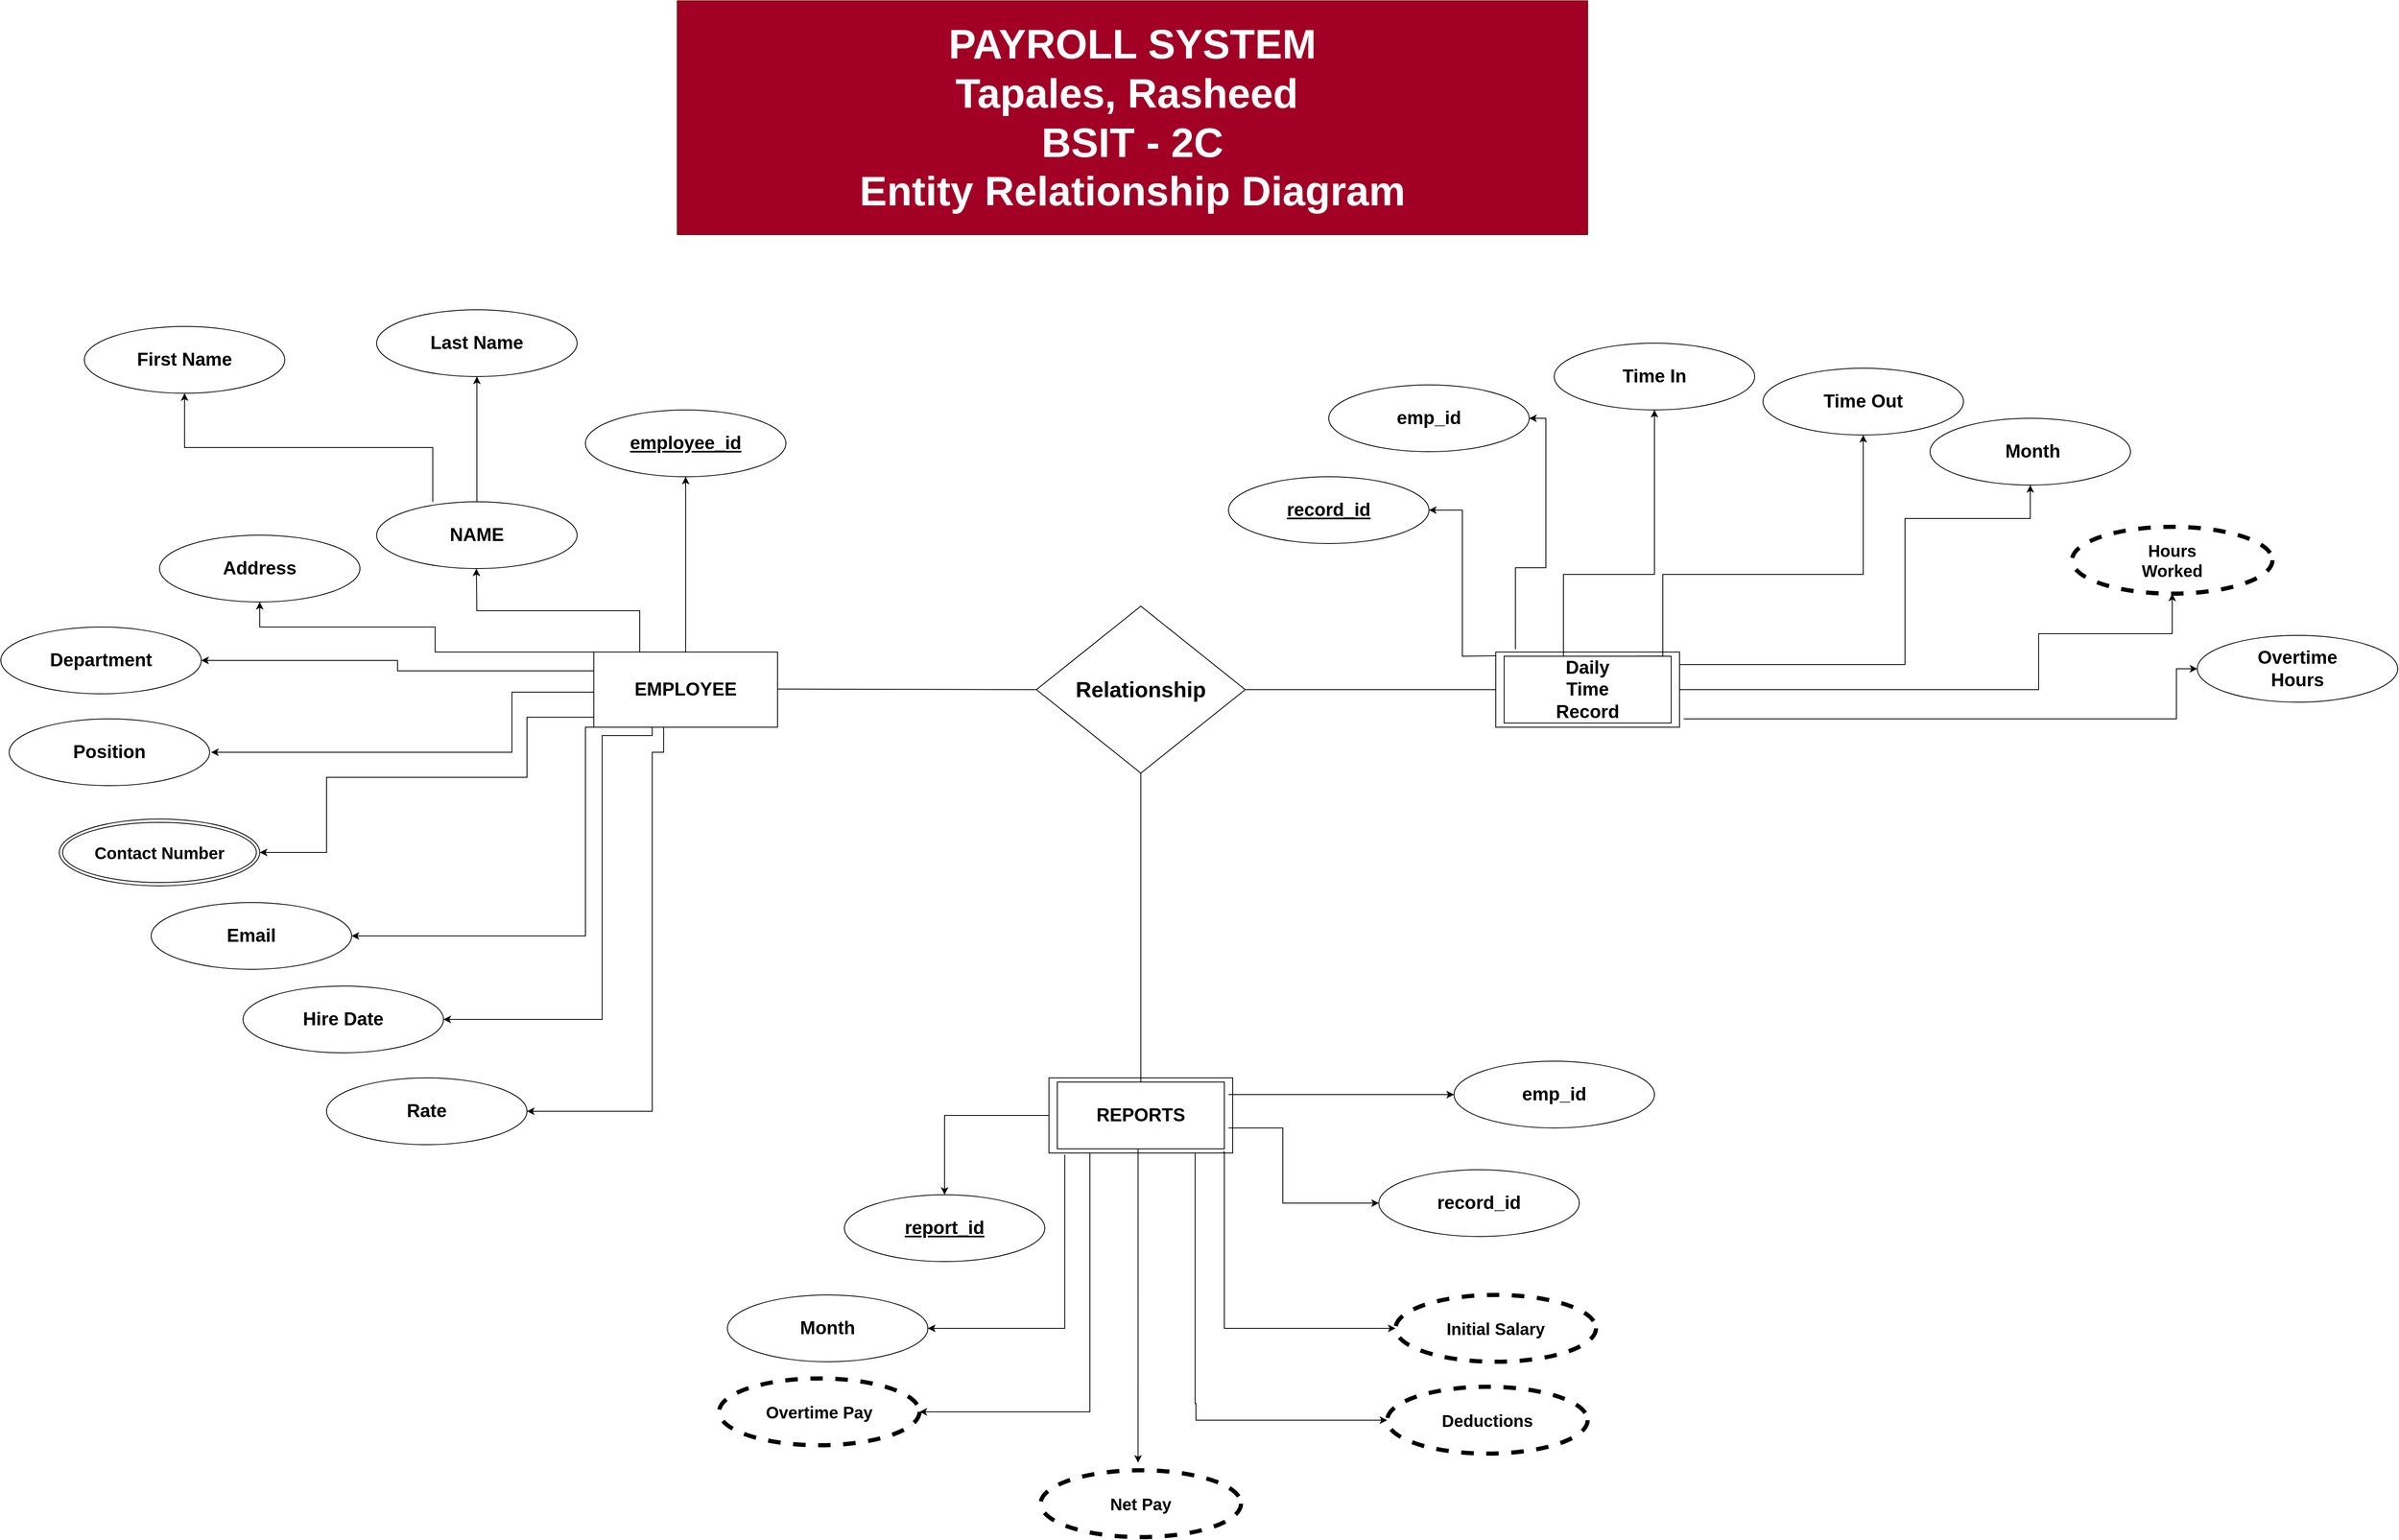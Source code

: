 <mxfile version="24.7.17">
  <diagram name="Page-1" id="g7HX3xHZX098qpuKRBNu">
    <mxGraphModel dx="5630" dy="3673" grid="1" gridSize="10" guides="1" tooltips="1" connect="1" arrows="1" fold="1" page="1" pageScale="1" pageWidth="850" pageHeight="1100" math="0" shadow="0">
      <root>
        <mxCell id="0" />
        <mxCell id="1" parent="0" />
        <mxCell id="pfuxYjEHpvVjRT3Tuvxd-3" value="&lt;font style=&quot;font-size: 49px;&quot;&gt;&lt;b style=&quot;&quot;&gt;&lt;font style=&quot;font-size: 49px;&quot;&gt;PAYROLL SYSTE&lt;/font&gt;&lt;/b&gt;&lt;b style=&quot;background-color: initial;&quot;&gt;&lt;font style=&quot;font-size: 49px;&quot;&gt;M&lt;/font&gt;&lt;/b&gt;&lt;/font&gt;&lt;div style=&quot;font-size: 49px;&quot;&gt;&lt;b style=&quot;background-color: initial;&quot;&gt;&lt;font style=&quot;font-size: 49px;&quot;&gt;Tapales, Rasheed&amp;nbsp;&lt;/font&gt;&lt;/b&gt;&lt;/div&gt;&lt;div style=&quot;font-size: 49px;&quot;&gt;&lt;b style=&quot;&quot;&gt;&lt;font style=&quot;font-size: 49px;&quot;&gt;BSIT - 2C&lt;br&gt;Entity Relationship Diagram&lt;/font&gt;&lt;/b&gt;&lt;/div&gt;" style="whiteSpace=wrap;html=1;align=center;fillColor=#a20025;strokeColor=#6F0000;fontColor=#ffffff;" vertex="1" parent="1">
          <mxGeometry x="210" y="-560" width="1090" height="280" as="geometry" />
        </mxCell>
        <mxCell id="pfuxYjEHpvVjRT3Tuvxd-4" value="&lt;font size=&quot;1&quot; style=&quot;&quot;&gt;&lt;b style=&quot;font-size: 22px;&quot;&gt;EMPLOYEE&lt;/b&gt;&lt;/font&gt;" style="whiteSpace=wrap;html=1;align=center;" vertex="1" parent="1">
          <mxGeometry x="110" y="220" width="220" height="90" as="geometry" />
        </mxCell>
        <mxCell id="pfuxYjEHpvVjRT3Tuvxd-12" value="&lt;font size=&quot;1&quot; style=&quot;&quot;&gt;&lt;b style=&quot;&quot;&gt;&lt;u style=&quot;font-size: 22px;&quot;&gt;employee_id&lt;/u&gt;&lt;/b&gt;&lt;/font&gt;" style="ellipse;whiteSpace=wrap;html=1;align=center;" vertex="1" parent="1">
          <mxGeometry x="100" y="-70" width="240" height="80" as="geometry" />
        </mxCell>
        <mxCell id="pfuxYjEHpvVjRT3Tuvxd-13" value="" style="edgeStyle=orthogonalEdgeStyle;rounded=0;orthogonalLoop=1;jettySize=auto;html=1;exitX=0.5;exitY=0;exitDx=0;exitDy=0;entryX=0.5;entryY=1;entryDx=0;entryDy=0;" edge="1" parent="1" source="pfuxYjEHpvVjRT3Tuvxd-4" target="pfuxYjEHpvVjRT3Tuvxd-12">
          <mxGeometry relative="1" as="geometry">
            <mxPoint x="370" y="185" as="sourcePoint" />
            <mxPoint x="210" y="90" as="targetPoint" />
          </mxGeometry>
        </mxCell>
        <mxCell id="pfuxYjEHpvVjRT3Tuvxd-14" value="&lt;font size=&quot;1&quot; style=&quot;&quot;&gt;&lt;b style=&quot;font-size: 22px;&quot;&gt;NAME&lt;/b&gt;&lt;/font&gt;" style="ellipse;whiteSpace=wrap;html=1;align=center;" vertex="1" parent="1">
          <mxGeometry x="-150" y="40" width="240" height="80" as="geometry" />
        </mxCell>
        <mxCell id="pfuxYjEHpvVjRT3Tuvxd-15" value="&lt;b style=&quot;&quot;&gt;&lt;font style=&quot;font-size: 22px;&quot;&gt;Address&lt;/font&gt;&lt;/b&gt;" style="ellipse;whiteSpace=wrap;html=1;align=center;" vertex="1" parent="1">
          <mxGeometry x="-410" y="80" width="240" height="80" as="geometry" />
        </mxCell>
        <mxCell id="pfuxYjEHpvVjRT3Tuvxd-16" value="&lt;b style=&quot;&quot;&gt;&lt;font style=&quot;font-size: 22px;&quot;&gt;Department&lt;/font&gt;&lt;/b&gt;" style="ellipse;whiteSpace=wrap;html=1;align=center;" vertex="1" parent="1">
          <mxGeometry x="-600" y="190" width="240" height="80" as="geometry" />
        </mxCell>
        <mxCell id="pfuxYjEHpvVjRT3Tuvxd-21" value="" style="edgeStyle=orthogonalEdgeStyle;rounded=0;orthogonalLoop=1;jettySize=auto;html=1;exitX=0.25;exitY=0;exitDx=0;exitDy=0;" edge="1" parent="1" source="pfuxYjEHpvVjRT3Tuvxd-4">
          <mxGeometry relative="1" as="geometry">
            <mxPoint x="-30.59" y="260" as="sourcePoint" />
            <mxPoint x="-30.59" y="120" as="targetPoint" />
          </mxGeometry>
        </mxCell>
        <mxCell id="pfuxYjEHpvVjRT3Tuvxd-22" value="&lt;font size=&quot;1&quot; style=&quot;&quot;&gt;&lt;b style=&quot;font-size: 22px;&quot;&gt;First Name&lt;/b&gt;&lt;/font&gt;" style="ellipse;whiteSpace=wrap;html=1;align=center;" vertex="1" parent="1">
          <mxGeometry x="-500" y="-170" width="240" height="80" as="geometry" />
        </mxCell>
        <mxCell id="pfuxYjEHpvVjRT3Tuvxd-23" value="&lt;font size=&quot;1&quot; style=&quot;&quot;&gt;&lt;b style=&quot;font-size: 22px;&quot;&gt;Last Name&lt;/b&gt;&lt;/font&gt;" style="ellipse;whiteSpace=wrap;html=1;align=center;" vertex="1" parent="1">
          <mxGeometry x="-150" y="-190" width="240" height="80" as="geometry" />
        </mxCell>
        <mxCell id="pfuxYjEHpvVjRT3Tuvxd-24" value="" style="edgeStyle=orthogonalEdgeStyle;rounded=0;orthogonalLoop=1;jettySize=auto;html=1;exitX=0.5;exitY=0;exitDx=0;exitDy=0;entryX=0.5;entryY=1;entryDx=0;entryDy=0;" edge="1" parent="1" source="pfuxYjEHpvVjRT3Tuvxd-14" target="pfuxYjEHpvVjRT3Tuvxd-23">
          <mxGeometry relative="1" as="geometry">
            <mxPoint x="185.59" as="sourcePoint" />
            <mxPoint x="-3.553e-15" y="-110" as="targetPoint" />
          </mxGeometry>
        </mxCell>
        <mxCell id="pfuxYjEHpvVjRT3Tuvxd-25" value="" style="edgeStyle=orthogonalEdgeStyle;rounded=0;orthogonalLoop=1;jettySize=auto;html=1;exitX=0.28;exitY=0.003;exitDx=0;exitDy=0;exitPerimeter=0;entryX=0.5;entryY=1;entryDx=0;entryDy=0;" edge="1" parent="1" source="pfuxYjEHpvVjRT3Tuvxd-14" target="pfuxYjEHpvVjRT3Tuvxd-22">
          <mxGeometry relative="1" as="geometry">
            <mxPoint x="-34.41" y="60" as="sourcePoint" />
            <mxPoint x="-220" y="-50" as="targetPoint" />
          </mxGeometry>
        </mxCell>
        <mxCell id="pfuxYjEHpvVjRT3Tuvxd-26" value="" style="edgeStyle=orthogonalEdgeStyle;rounded=0;orthogonalLoop=1;jettySize=auto;html=1;exitX=0;exitY=0;exitDx=0;exitDy=0;entryX=0.5;entryY=1;entryDx=0;entryDy=0;" edge="1" parent="1" source="pfuxYjEHpvVjRT3Tuvxd-4">
          <mxGeometry relative="1" as="geometry">
            <mxPoint x="100" y="220" as="sourcePoint" />
            <mxPoint x="-290" y="160" as="targetPoint" />
            <Array as="points">
              <mxPoint x="100" y="220" />
              <mxPoint x="-80" y="220" />
              <mxPoint x="-80" y="190" />
              <mxPoint x="-290" y="190" />
            </Array>
          </mxGeometry>
        </mxCell>
        <mxCell id="pfuxYjEHpvVjRT3Tuvxd-28" value="" style="edgeStyle=orthogonalEdgeStyle;rounded=0;orthogonalLoop=1;jettySize=auto;html=1;exitX=0;exitY=0.25;exitDx=0;exitDy=0;" edge="1" parent="1" source="pfuxYjEHpvVjRT3Tuvxd-4" target="pfuxYjEHpvVjRT3Tuvxd-16">
          <mxGeometry relative="1" as="geometry">
            <mxPoint x="100" y="249.76" as="sourcePoint" />
            <mxPoint x="-290" y="189.76" as="targetPoint" />
          </mxGeometry>
        </mxCell>
        <mxCell id="pfuxYjEHpvVjRT3Tuvxd-29" value="&lt;font size=&quot;1&quot; style=&quot;&quot;&gt;&lt;b style=&quot;font-size: 22px;&quot;&gt;Position&lt;/b&gt;&lt;/font&gt;" style="ellipse;whiteSpace=wrap;html=1;align=center;" vertex="1" parent="1">
          <mxGeometry x="-590" y="300" width="240" height="80" as="geometry" />
        </mxCell>
        <mxCell id="pfuxYjEHpvVjRT3Tuvxd-31" value="" style="edgeStyle=orthogonalEdgeStyle;rounded=0;orthogonalLoop=1;jettySize=auto;html=1;entryX=1;entryY=0.5;entryDx=0;entryDy=0;exitX=0;exitY=0.5;exitDx=0;exitDy=0;" edge="1" parent="1" source="pfuxYjEHpvVjRT3Tuvxd-4">
          <mxGeometry relative="1" as="geometry">
            <mxPoint x="100" y="268" as="sourcePoint" />
            <mxPoint x="-348.24" y="340" as="targetPoint" />
            <Array as="points">
              <mxPoint x="110" y="268" />
              <mxPoint x="12" y="268" />
              <mxPoint x="12" y="340" />
            </Array>
          </mxGeometry>
        </mxCell>
        <mxCell id="pfuxYjEHpvVjRT3Tuvxd-34" value="&lt;b style=&quot;&quot;&gt;&lt;font style=&quot;font-size: 22px;&quot;&gt;Email&lt;/font&gt;&lt;/b&gt;" style="ellipse;whiteSpace=wrap;html=1;align=center;" vertex="1" parent="1">
          <mxGeometry x="-420" y="520" width="240" height="80" as="geometry" />
        </mxCell>
        <mxCell id="pfuxYjEHpvVjRT3Tuvxd-35" value="&lt;b style=&quot;&quot;&gt;&lt;font style=&quot;font-size: 22px;&quot;&gt;Hire Date&lt;/font&gt;&lt;/b&gt;" style="ellipse;whiteSpace=wrap;html=1;align=center;" vertex="1" parent="1">
          <mxGeometry x="-310" y="620" width="240" height="80" as="geometry" />
        </mxCell>
        <mxCell id="pfuxYjEHpvVjRT3Tuvxd-36" value="" style="edgeStyle=orthogonalEdgeStyle;rounded=0;orthogonalLoop=1;jettySize=auto;html=1;exitX=0;exitY=0.75;exitDx=0;exitDy=0;entryX=1;entryY=0.5;entryDx=0;entryDy=0;" edge="1" parent="1" source="pfuxYjEHpvVjRT3Tuvxd-4" target="pfuxYjEHpvVjRT3Tuvxd-37">
          <mxGeometry relative="1" as="geometry">
            <mxPoint x="-160" y="580" as="sourcePoint" />
            <mxPoint x="-210.0" y="440.0" as="targetPoint" />
            <Array as="points">
              <mxPoint x="30" y="298" />
              <mxPoint x="30" y="370" />
              <mxPoint x="-210" y="370" />
              <mxPoint x="-210" y="460" />
            </Array>
          </mxGeometry>
        </mxCell>
        <mxCell id="pfuxYjEHpvVjRT3Tuvxd-37" value="&lt;font style=&quot;font-size: 20px;&quot;&gt;&lt;b&gt;Contact Number&lt;/b&gt;&lt;/font&gt;" style="ellipse;shape=doubleEllipse;whiteSpace=wrap;html=1;" vertex="1" parent="1">
          <mxGeometry x="-530" y="420" width="240" height="80" as="geometry" />
        </mxCell>
        <mxCell id="pfuxYjEHpvVjRT3Tuvxd-38" value="&lt;b style=&quot;&quot;&gt;&lt;font style=&quot;font-size: 22px;&quot;&gt;Rate&lt;/font&gt;&lt;/b&gt;" style="ellipse;whiteSpace=wrap;html=1;align=center;" vertex="1" parent="1">
          <mxGeometry x="-210" y="730" width="240" height="80" as="geometry" />
        </mxCell>
        <mxCell id="pfuxYjEHpvVjRT3Tuvxd-40" value="" style="edgeStyle=orthogonalEdgeStyle;rounded=0;orthogonalLoop=1;jettySize=auto;html=1;entryX=1;entryY=0.5;entryDx=0;entryDy=0;exitX=0;exitY=1;exitDx=0;exitDy=0;" edge="1" parent="1" source="pfuxYjEHpvVjRT3Tuvxd-4" target="pfuxYjEHpvVjRT3Tuvxd-34">
          <mxGeometry relative="1" as="geometry">
            <mxPoint x="100" y="350" as="sourcePoint" />
            <mxPoint x="70" y="650" as="targetPoint" />
            <Array as="points">
              <mxPoint x="100" y="560" />
            </Array>
          </mxGeometry>
        </mxCell>
        <mxCell id="pfuxYjEHpvVjRT3Tuvxd-41" value="" style="edgeStyle=orthogonalEdgeStyle;rounded=0;orthogonalLoop=1;jettySize=auto;html=1;entryX=1;entryY=0.5;entryDx=0;entryDy=0;exitX=0.318;exitY=1;exitDx=0;exitDy=0;exitPerimeter=0;" edge="1" parent="1" source="pfuxYjEHpvVjRT3Tuvxd-4">
          <mxGeometry relative="1" as="geometry">
            <mxPoint x="170" y="420" as="sourcePoint" />
            <mxPoint x="-70" y="660" as="targetPoint" />
            <Array as="points">
              <mxPoint x="120" y="320" />
              <mxPoint x="120" y="660" />
            </Array>
          </mxGeometry>
        </mxCell>
        <mxCell id="pfuxYjEHpvVjRT3Tuvxd-42" value="" style="edgeStyle=orthogonalEdgeStyle;rounded=0;orthogonalLoop=1;jettySize=auto;html=1;entryX=1;entryY=0.5;entryDx=0;entryDy=0;exitX=0.38;exitY=0.996;exitDx=0;exitDy=0;exitPerimeter=0;" edge="1" parent="1" source="pfuxYjEHpvVjRT3Tuvxd-4">
          <mxGeometry relative="1" as="geometry">
            <mxPoint x="190" y="340" as="sourcePoint" />
            <mxPoint x="30" y="770" as="targetPoint" />
            <Array as="points">
              <mxPoint x="194" y="340" />
              <mxPoint x="180" y="340" />
              <mxPoint x="180" y="770" />
            </Array>
          </mxGeometry>
        </mxCell>
        <mxCell id="pfuxYjEHpvVjRT3Tuvxd-43" value="&lt;font style=&quot;font-size: 26px;&quot;&gt;&lt;b&gt;Relationship&lt;/b&gt;&lt;/font&gt;" style="shape=rhombus;perimeter=rhombusPerimeter;whiteSpace=wrap;html=1;align=center;" vertex="1" parent="1">
          <mxGeometry x="640" y="165" width="250" height="200" as="geometry" />
        </mxCell>
        <mxCell id="pfuxYjEHpvVjRT3Tuvxd-45" value="" style="endArrow=none;html=1;rounded=0;entryX=0;entryY=0.5;entryDx=0;entryDy=0;" edge="1" parent="1" target="pfuxYjEHpvVjRT3Tuvxd-43">
          <mxGeometry relative="1" as="geometry">
            <mxPoint x="330" y="264.29" as="sourcePoint" />
            <mxPoint x="490" y="264.29" as="targetPoint" />
          </mxGeometry>
        </mxCell>
        <mxCell id="pfuxYjEHpvVjRT3Tuvxd-47" value="&lt;font size=&quot;1&quot; style=&quot;&quot;&gt;&lt;b style=&quot;font-size: 22px;&quot;&gt;EMPLOYEE&lt;/b&gt;&lt;/font&gt;" style="whiteSpace=wrap;html=1;align=center;" vertex="1" parent="1">
          <mxGeometry x="1190" y="220" width="220" height="90" as="geometry" />
        </mxCell>
        <mxCell id="pfuxYjEHpvVjRT3Tuvxd-48" value="&lt;font size=&quot;1&quot; style=&quot;&quot;&gt;&lt;b style=&quot;font-size: 22px;&quot;&gt;Daily&lt;/b&gt;&lt;/font&gt;&lt;div&gt;&lt;font size=&quot;1&quot; style=&quot;&quot;&gt;&lt;b style=&quot;font-size: 22px;&quot;&gt;&amp;nbsp;Time&amp;nbsp;&lt;/b&gt;&lt;/font&gt;&lt;div&gt;&lt;font size=&quot;1&quot; style=&quot;&quot;&gt;&lt;b style=&quot;font-size: 22px;&quot;&gt;Record&lt;/b&gt;&lt;/font&gt;&lt;/div&gt;&lt;/div&gt;" style="whiteSpace=wrap;html=1;align=center;" vertex="1" parent="1">
          <mxGeometry x="1200" y="225" width="200" height="80" as="geometry" />
        </mxCell>
        <mxCell id="pfuxYjEHpvVjRT3Tuvxd-49" value="" style="endArrow=none;html=1;rounded=0;entryX=0;entryY=0.5;entryDx=0;entryDy=0;exitX=1;exitY=0.5;exitDx=0;exitDy=0;" edge="1" parent="1" source="pfuxYjEHpvVjRT3Tuvxd-43" target="pfuxYjEHpvVjRT3Tuvxd-47">
          <mxGeometry relative="1" as="geometry">
            <mxPoint x="980" y="264.64" as="sourcePoint" />
            <mxPoint x="1380" y="265.35" as="targetPoint" />
          </mxGeometry>
        </mxCell>
        <mxCell id="pfuxYjEHpvVjRT3Tuvxd-52" value="&lt;font size=&quot;1&quot; style=&quot;&quot;&gt;&lt;b style=&quot;&quot;&gt;&lt;u style=&quot;font-size: 22px;&quot;&gt;record_id&lt;/u&gt;&lt;/b&gt;&lt;/font&gt;" style="ellipse;whiteSpace=wrap;html=1;align=center;" vertex="1" parent="1">
          <mxGeometry x="870" y="10" width="240" height="80" as="geometry" />
        </mxCell>
        <mxCell id="pfuxYjEHpvVjRT3Tuvxd-53" value="" style="edgeStyle=orthogonalEdgeStyle;rounded=0;orthogonalLoop=1;jettySize=auto;html=1;exitX=0.5;exitY=0;exitDx=0;exitDy=0;entryX=1;entryY=0.5;entryDx=0;entryDy=0;" edge="1" parent="1" target="pfuxYjEHpvVjRT3Tuvxd-52">
          <mxGeometry relative="1" as="geometry">
            <mxPoint x="1190" y="224.5" as="sourcePoint" />
            <mxPoint x="1080" y="49.5" as="targetPoint" />
          </mxGeometry>
        </mxCell>
        <mxCell id="pfuxYjEHpvVjRT3Tuvxd-54" value="&lt;font size=&quot;1&quot; style=&quot;&quot;&gt;&lt;b style=&quot;&quot;&gt;&lt;span style=&quot;font-size: 22px;&quot;&gt;emp_id&lt;/span&gt;&lt;/b&gt;&lt;/font&gt;" style="ellipse;whiteSpace=wrap;html=1;align=center;" vertex="1" parent="1">
          <mxGeometry x="990" y="-100" width="240" height="80" as="geometry" />
        </mxCell>
        <mxCell id="pfuxYjEHpvVjRT3Tuvxd-56" value="&lt;font size=&quot;1&quot; style=&quot;&quot;&gt;&lt;b style=&quot;font-size: 22px;&quot;&gt;Time In&lt;/b&gt;&lt;/font&gt;" style="ellipse;whiteSpace=wrap;html=1;align=center;" vertex="1" parent="1">
          <mxGeometry x="1260" y="-150" width="240" height="80" as="geometry" />
        </mxCell>
        <mxCell id="pfuxYjEHpvVjRT3Tuvxd-57" value="&lt;span style=&quot;font-size: 22px;&quot;&gt;&lt;b&gt;Time Out&lt;/b&gt;&lt;/span&gt;" style="ellipse;whiteSpace=wrap;html=1;align=center;" vertex="1" parent="1">
          <mxGeometry x="1510" y="-120" width="240" height="80" as="geometry" />
        </mxCell>
        <mxCell id="pfuxYjEHpvVjRT3Tuvxd-58" value="&lt;span style=&quot;font-size: 22px;&quot;&gt;&lt;b&gt;&amp;nbsp;Month&lt;/b&gt;&lt;/span&gt;" style="ellipse;whiteSpace=wrap;html=1;align=center;" vertex="1" parent="1">
          <mxGeometry x="1710" y="-60" width="240" height="80" as="geometry" />
        </mxCell>
        <mxCell id="pfuxYjEHpvVjRT3Tuvxd-60" value="&lt;span style=&quot;font-size: 22px;&quot;&gt;&lt;b&gt;Overtime&lt;/b&gt;&lt;/span&gt;&lt;div&gt;&lt;span style=&quot;font-size: 22px;&quot;&gt;&lt;b&gt;Hours&lt;/b&gt;&lt;/span&gt;&lt;/div&gt;" style="ellipse;whiteSpace=wrap;html=1;align=center;" vertex="1" parent="1">
          <mxGeometry x="2030" y="200" width="240" height="80" as="geometry" />
        </mxCell>
        <mxCell id="pfuxYjEHpvVjRT3Tuvxd-61" value="" style="edgeStyle=orthogonalEdgeStyle;rounded=0;orthogonalLoop=1;jettySize=auto;html=1;exitX=0.107;exitY=-0.037;exitDx=0;exitDy=0;entryX=1;entryY=0.5;entryDx=0;entryDy=0;exitPerimeter=0;" edge="1" parent="1" source="pfuxYjEHpvVjRT3Tuvxd-47" target="pfuxYjEHpvVjRT3Tuvxd-54">
          <mxGeometry relative="1" as="geometry">
            <mxPoint x="1330" y="119.44" as="sourcePoint" />
            <mxPoint x="1250" y="-55.06" as="targetPoint" />
            <Array as="points">
              <mxPoint x="1213" y="119" />
              <mxPoint x="1250" y="119" />
              <mxPoint x="1250" y="-60" />
            </Array>
          </mxGeometry>
        </mxCell>
        <mxCell id="pfuxYjEHpvVjRT3Tuvxd-62" value="&lt;b style=&quot;font-size: 20px;&quot;&gt;&lt;font style=&quot;font-size: 20px;&quot;&gt;&amp;nbsp;&lt;/font&gt;&lt;/b&gt;&lt;b style=&quot;font-size: 20px; background-color: initial;&quot;&gt;Hours&amp;nbsp;&lt;/b&gt;&lt;div style=&quot;font-size: 20px;&quot;&gt;&lt;b style=&quot;&quot;&gt;&lt;font style=&quot;font-size: 20px;&quot;&gt;Worked&lt;/font&gt;&lt;/b&gt;&lt;/div&gt;" style="ellipse;whiteSpace=wrap;html=1;align=center;dashed=1;strokeWidth=5;" vertex="1" parent="1">
          <mxGeometry x="1880" y="70" width="240" height="80" as="geometry" />
        </mxCell>
        <mxCell id="pfuxYjEHpvVjRT3Tuvxd-63" value="" style="edgeStyle=orthogonalEdgeStyle;rounded=0;orthogonalLoop=1;jettySize=auto;html=1;exitX=0.107;exitY=-0.037;exitDx=0;exitDy=0;exitPerimeter=0;entryX=0.5;entryY=1;entryDx=0;entryDy=0;" edge="1" parent="1" target="pfuxYjEHpvVjRT3Tuvxd-56">
          <mxGeometry relative="1" as="geometry">
            <mxPoint x="1271" y="225" as="sourcePoint" />
            <mxPoint x="1390" y="-40" as="targetPoint" />
            <Array as="points">
              <mxPoint x="1271" y="127" />
              <mxPoint x="1380" y="127" />
            </Array>
          </mxGeometry>
        </mxCell>
        <mxCell id="pfuxYjEHpvVjRT3Tuvxd-64" value="" style="edgeStyle=orthogonalEdgeStyle;rounded=0;orthogonalLoop=1;jettySize=auto;html=1;exitX=0.107;exitY=-0.037;exitDx=0;exitDy=0;exitPerimeter=0;entryX=0.5;entryY=1;entryDx=0;entryDy=0;" edge="1" parent="1" target="pfuxYjEHpvVjRT3Tuvxd-57">
          <mxGeometry relative="1" as="geometry">
            <mxPoint x="1360" y="224.93" as="sourcePoint" />
            <mxPoint x="1640" y="40" as="targetPoint" />
            <Array as="points">
              <mxPoint x="1390" y="225" />
              <mxPoint x="1390" y="127" />
              <mxPoint x="1630" y="127" />
            </Array>
          </mxGeometry>
        </mxCell>
        <mxCell id="pfuxYjEHpvVjRT3Tuvxd-66" value="" style="edgeStyle=orthogonalEdgeStyle;rounded=0;orthogonalLoop=1;jettySize=auto;html=1;exitX=1;exitY=0.5;exitDx=0;exitDy=0;entryX=0.5;entryY=1;entryDx=0;entryDy=0;" edge="1" parent="1">
          <mxGeometry relative="1" as="geometry">
            <mxPoint x="1410" y="235" as="sourcePoint" />
            <mxPoint x="1830" y="20" as="targetPoint" />
            <Array as="points">
              <mxPoint x="1680" y="235" />
              <mxPoint x="1680" y="60" />
              <mxPoint x="1830" y="60" />
            </Array>
          </mxGeometry>
        </mxCell>
        <mxCell id="pfuxYjEHpvVjRT3Tuvxd-67" value="" style="edgeStyle=orthogonalEdgeStyle;rounded=0;orthogonalLoop=1;jettySize=auto;html=1;exitX=1;exitY=0.5;exitDx=0;exitDy=0;entryX=0.5;entryY=1;entryDx=0;entryDy=0;" edge="1" parent="1" source="pfuxYjEHpvVjRT3Tuvxd-47" target="pfuxYjEHpvVjRT3Tuvxd-62">
          <mxGeometry relative="1" as="geometry">
            <mxPoint x="1570" y="372.5" as="sourcePoint" />
            <mxPoint x="1990" y="157.5" as="targetPoint" />
            <Array as="points">
              <mxPoint x="1840" y="265" />
              <mxPoint x="1840" y="198" />
              <mxPoint x="2000" y="198" />
            </Array>
          </mxGeometry>
        </mxCell>
        <mxCell id="pfuxYjEHpvVjRT3Tuvxd-68" value="" style="edgeStyle=orthogonalEdgeStyle;rounded=0;orthogonalLoop=1;jettySize=auto;html=1;exitX=1;exitY=0.5;exitDx=0;exitDy=0;entryX=0;entryY=0.5;entryDx=0;entryDy=0;" edge="1" parent="1" target="pfuxYjEHpvVjRT3Tuvxd-60">
          <mxGeometry relative="1" as="geometry">
            <mxPoint x="1415" y="300" as="sourcePoint" />
            <mxPoint x="2010" y="240" as="targetPoint" />
            <Array as="points">
              <mxPoint x="2005" y="300" />
              <mxPoint x="2005" y="240" />
            </Array>
          </mxGeometry>
        </mxCell>
        <mxCell id="pfuxYjEHpvVjRT3Tuvxd-70" value="&lt;font size=&quot;1&quot; style=&quot;&quot;&gt;&lt;b style=&quot;font-size: 22px;&quot;&gt;EMPLOYEE&lt;/b&gt;&lt;/font&gt;" style="whiteSpace=wrap;html=1;align=center;" vertex="1" parent="1">
          <mxGeometry x="655" y="730" width="220" height="90" as="geometry" />
        </mxCell>
        <mxCell id="pfuxYjEHpvVjRT3Tuvxd-71" value="&lt;span style=&quot;font-size: 22px;&quot;&gt;&lt;b&gt;REPORTS&lt;/b&gt;&lt;/span&gt;" style="whiteSpace=wrap;html=1;align=center;" vertex="1" parent="1">
          <mxGeometry x="665" y="735" width="200" height="80" as="geometry" />
        </mxCell>
        <mxCell id="pfuxYjEHpvVjRT3Tuvxd-72" value="" style="endArrow=none;html=1;rounded=0;entryX=0.5;entryY=0;entryDx=0;entryDy=0;exitX=0.5;exitY=1;exitDx=0;exitDy=0;" edge="1" parent="1" source="pfuxYjEHpvVjRT3Tuvxd-43" target="pfuxYjEHpvVjRT3Tuvxd-71">
          <mxGeometry relative="1" as="geometry">
            <mxPoint x="720" y="450" as="sourcePoint" />
            <mxPoint x="1020" y="450" as="targetPoint" />
          </mxGeometry>
        </mxCell>
        <mxCell id="pfuxYjEHpvVjRT3Tuvxd-73" value="&lt;font size=&quot;1&quot; style=&quot;&quot;&gt;&lt;b style=&quot;&quot;&gt;&lt;u style=&quot;font-size: 22px;&quot;&gt;report_id&lt;/u&gt;&lt;/b&gt;&lt;/font&gt;" style="ellipse;whiteSpace=wrap;html=1;align=center;" vertex="1" parent="1">
          <mxGeometry x="410" y="870" width="240" height="80" as="geometry" />
        </mxCell>
        <mxCell id="pfuxYjEHpvVjRT3Tuvxd-74" value="" style="edgeStyle=orthogonalEdgeStyle;rounded=0;orthogonalLoop=1;jettySize=auto;html=1;exitX=0;exitY=0.5;exitDx=0;exitDy=0;entryX=0.5;entryY=0;entryDx=0;entryDy=0;" edge="1" parent="1" source="pfuxYjEHpvVjRT3Tuvxd-70" target="pfuxYjEHpvVjRT3Tuvxd-73">
          <mxGeometry relative="1" as="geometry">
            <mxPoint x="470" y="820" as="sourcePoint" />
            <mxPoint x="470" y="610" as="targetPoint" />
          </mxGeometry>
        </mxCell>
        <mxCell id="pfuxYjEHpvVjRT3Tuvxd-76" value="" style="edgeStyle=orthogonalEdgeStyle;rounded=0;orthogonalLoop=1;jettySize=auto;html=1;exitX=1;exitY=0.5;exitDx=0;exitDy=0;entryX=0;entryY=0.5;entryDx=0;entryDy=0;" edge="1" target="pfuxYjEHpvVjRT3Tuvxd-89" parent="1">
          <mxGeometry relative="1" as="geometry">
            <mxPoint x="870" y="790" as="sourcePoint" />
            <mxPoint x="1025" y="885" as="targetPoint" />
            <Array as="points">
              <mxPoint x="935" y="790" />
              <mxPoint x="935" y="880" />
            </Array>
          </mxGeometry>
        </mxCell>
        <mxCell id="pfuxYjEHpvVjRT3Tuvxd-77" value="&lt;span style=&quot;font-size: 22px;&quot;&gt;&lt;b&gt;Month&lt;/b&gt;&lt;/span&gt;" style="ellipse;whiteSpace=wrap;html=1;align=center;" vertex="1" parent="1">
          <mxGeometry x="270" y="990" width="240" height="80" as="geometry" />
        </mxCell>
        <mxCell id="pfuxYjEHpvVjRT3Tuvxd-79" value="&lt;span style=&quot;font-size: 20px;&quot;&gt;&lt;b&gt;Initial Salary&lt;/b&gt;&lt;/span&gt;" style="ellipse;whiteSpace=wrap;html=1;align=center;dashed=1;strokeWidth=5;" vertex="1" parent="1">
          <mxGeometry x="1070" y="990" width="240" height="80" as="geometry" />
        </mxCell>
        <mxCell id="pfuxYjEHpvVjRT3Tuvxd-80" value="" style="edgeStyle=orthogonalEdgeStyle;rounded=0;orthogonalLoop=1;jettySize=auto;html=1;entryX=1;entryY=0.5;entryDx=0;entryDy=0;exitX=0.086;exitY=1.022;exitDx=0;exitDy=0;exitPerimeter=0;" edge="1" parent="1" source="pfuxYjEHpvVjRT3Tuvxd-70" target="pfuxYjEHpvVjRT3Tuvxd-77">
          <mxGeometry relative="1" as="geometry">
            <mxPoint x="730" y="920" as="sourcePoint" />
            <mxPoint x="630" y="1115" as="targetPoint" />
            <Array as="points">
              <mxPoint x="674" y="1030" />
            </Array>
          </mxGeometry>
        </mxCell>
        <mxCell id="pfuxYjEHpvVjRT3Tuvxd-81" value="" style="edgeStyle=orthogonalEdgeStyle;rounded=0;orthogonalLoop=1;jettySize=auto;html=1;entryX=0;entryY=0.5;entryDx=0;entryDy=0;exitX=0.949;exitY=0.983;exitDx=0;exitDy=0;exitPerimeter=0;" edge="1" parent="1" source="pfuxYjEHpvVjRT3Tuvxd-70" target="pfuxYjEHpvVjRT3Tuvxd-79">
          <mxGeometry relative="1" as="geometry">
            <mxPoint x="865" y="830" as="sourcePoint" />
            <mxPoint x="701" y="1038" as="targetPoint" />
            <Array as="points">
              <mxPoint x="865" y="1030" />
            </Array>
          </mxGeometry>
        </mxCell>
        <mxCell id="pfuxYjEHpvVjRT3Tuvxd-82" value="&lt;div&gt;&lt;br&gt;&lt;/div&gt;&lt;div&gt;&lt;br&gt;&lt;/div&gt;" style="edgeLabel;html=1;align=center;verticalAlign=middle;resizable=0;points=[];" vertex="1" connectable="0" parent="pfuxYjEHpvVjRT3Tuvxd-81">
          <mxGeometry x="-0.102" y="7" relative="1" as="geometry">
            <mxPoint as="offset" />
          </mxGeometry>
        </mxCell>
        <mxCell id="pfuxYjEHpvVjRT3Tuvxd-83" value="" style="edgeStyle=orthogonalEdgeStyle;rounded=0;orthogonalLoop=1;jettySize=auto;html=1;exitX=0.086;exitY=1.022;exitDx=0;exitDy=0;exitPerimeter=0;" edge="1" parent="1">
          <mxGeometry relative="1" as="geometry">
            <mxPoint x="704" y="820" as="sourcePoint" />
            <mxPoint x="500" y="1130" as="targetPoint" />
            <Array as="points">
              <mxPoint x="704" y="1130" />
            </Array>
          </mxGeometry>
        </mxCell>
        <mxCell id="pfuxYjEHpvVjRT3Tuvxd-85" value="&lt;span style=&quot;font-size: 20px;&quot;&gt;&lt;b&gt;Overtime Pay&lt;/b&gt;&lt;/span&gt;" style="ellipse;whiteSpace=wrap;html=1;align=center;dashed=1;strokeWidth=5;" vertex="1" parent="1">
          <mxGeometry x="260" y="1090" width="240" height="80" as="geometry" />
        </mxCell>
        <mxCell id="pfuxYjEHpvVjRT3Tuvxd-86" value="&lt;span style=&quot;font-size: 20px;&quot;&gt;&lt;b&gt;Deductions&lt;/b&gt;&lt;/span&gt;" style="ellipse;whiteSpace=wrap;html=1;align=center;dashed=1;strokeWidth=5;" vertex="1" parent="1">
          <mxGeometry x="1060" y="1100" width="240" height="80" as="geometry" />
        </mxCell>
        <mxCell id="pfuxYjEHpvVjRT3Tuvxd-87" value="" style="edgeStyle=orthogonalEdgeStyle;rounded=0;orthogonalLoop=1;jettySize=auto;html=1;exitX=0.949;exitY=0.983;exitDx=0;exitDy=0;exitPerimeter=0;" edge="1" parent="1">
          <mxGeometry relative="1" as="geometry">
            <mxPoint x="830" y="820" as="sourcePoint" />
            <mxPoint x="1060" y="1140" as="targetPoint" />
            <Array as="points">
              <mxPoint x="830" y="1120" />
              <mxPoint x="831" y="1032" />
            </Array>
          </mxGeometry>
        </mxCell>
        <mxCell id="pfuxYjEHpvVjRT3Tuvxd-88" value="&lt;div&gt;&lt;br&gt;&lt;/div&gt;&lt;div&gt;&lt;br&gt;&lt;/div&gt;" style="edgeLabel;html=1;align=center;verticalAlign=middle;resizable=0;points=[];" vertex="1" connectable="0" parent="pfuxYjEHpvVjRT3Tuvxd-87">
          <mxGeometry x="-0.102" y="7" relative="1" as="geometry">
            <mxPoint as="offset" />
          </mxGeometry>
        </mxCell>
        <mxCell id="pfuxYjEHpvVjRT3Tuvxd-89" value="&lt;span style=&quot;font-size: 22px;&quot;&gt;&lt;b&gt;record_id&lt;/b&gt;&lt;/span&gt;" style="ellipse;whiteSpace=wrap;html=1;align=center;" vertex="1" parent="1">
          <mxGeometry x="1050" y="840" width="240" height="80" as="geometry" />
        </mxCell>
        <mxCell id="pfuxYjEHpvVjRT3Tuvxd-92" value="" style="edgeStyle=orthogonalEdgeStyle;rounded=0;orthogonalLoop=1;jettySize=auto;html=1;exitX=1;exitY=0.5;exitDx=0;exitDy=0;" edge="1" parent="1">
          <mxGeometry relative="1" as="geometry">
            <mxPoint x="870" y="750" as="sourcePoint" />
            <mxPoint x="1140" y="750" as="targetPoint" />
            <Array as="points">
              <mxPoint x="1050" y="750" />
            </Array>
          </mxGeometry>
        </mxCell>
        <mxCell id="pfuxYjEHpvVjRT3Tuvxd-93" value="&lt;span style=&quot;font-size: 22px;&quot;&gt;&lt;b&gt;emp_id&lt;/b&gt;&lt;/span&gt;" style="ellipse;whiteSpace=wrap;html=1;align=center;" vertex="1" parent="1">
          <mxGeometry x="1140" y="710" width="240" height="80" as="geometry" />
        </mxCell>
        <mxCell id="pfuxYjEHpvVjRT3Tuvxd-96" value="&lt;span style=&quot;font-size: 20px;&quot;&gt;&lt;b&gt;Net Pay&lt;/b&gt;&lt;/span&gt;" style="ellipse;whiteSpace=wrap;html=1;align=center;dashed=1;strokeWidth=5;" vertex="1" parent="1">
          <mxGeometry x="645" y="1200" width="240" height="80" as="geometry" />
        </mxCell>
        <mxCell id="pfuxYjEHpvVjRT3Tuvxd-97" value="" style="edgeStyle=orthogonalEdgeStyle;rounded=0;orthogonalLoop=1;jettySize=auto;html=1;exitX=0.462;exitY=1.046;exitDx=0;exitDy=0;exitPerimeter=0;" edge="1" parent="1">
          <mxGeometry relative="1" as="geometry">
            <mxPoint x="758.32" y="815.0" as="sourcePoint" />
            <mxPoint x="761.68" y="1190.86" as="targetPoint" />
            <Array as="points">
              <mxPoint x="761.68" y="814.86" />
            </Array>
          </mxGeometry>
        </mxCell>
      </root>
    </mxGraphModel>
  </diagram>
</mxfile>
